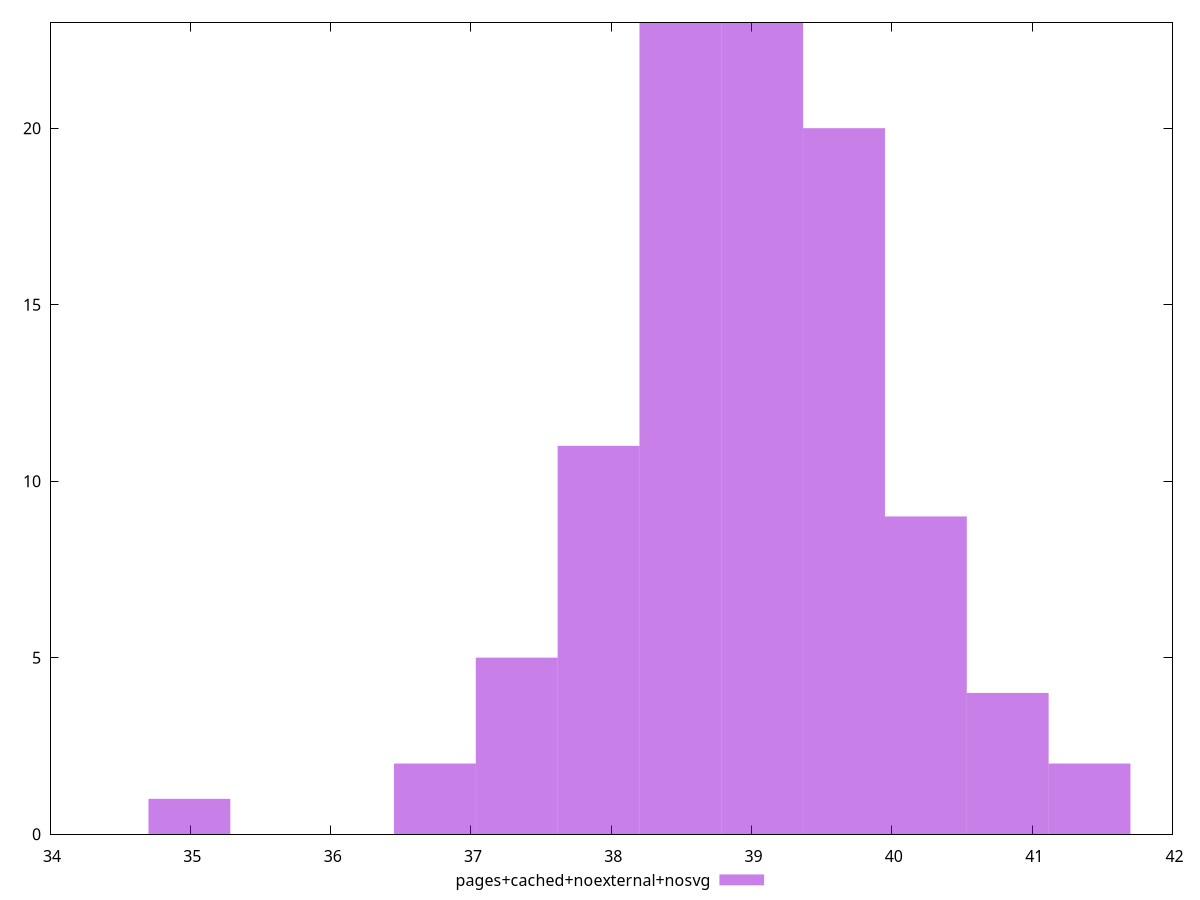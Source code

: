 $_pagesCachedNoexternalNosvg <<EOF
37.32622474589749 5
37.90944700755214 11
38.492669269206786 23
40.242336054170735 9
39.07589153086143 23
39.65911379251608 20
40.82555831582538 4
41.40878057748003 2
34.9933356992789 1
36.743002484242844 2
EOF
set key outside below
set terminal pngcairo
set output "report_00005_2020-11-02T22-26-11.212Z/bootup-time/pages+cached+noexternal+nosvg//raw_hist.png"
set yrange [0:23]
set boxwidth 0.5832222616546483
set style fill transparent solid 0.5 noborder
plot $_pagesCachedNoexternalNosvg title "pages+cached+noexternal+nosvg" with boxes ,